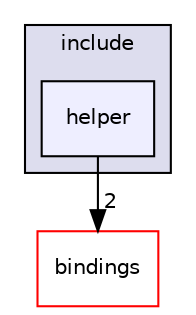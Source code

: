 digraph "helper" {
  compound=true
  node [ fontsize="10", fontname="Helvetica"];
  edge [ labelfontsize="10", labelfontname="Helvetica"];
  subgraph clusterdir_8b1d150e9f156064a1b3b6bfd83b297b {
    graph [ bgcolor="#ddddee", pencolor="black", label="include" fontname="Helvetica", fontsize="10", URL="dir_8b1d150e9f156064a1b3b6bfd83b297b.html"]
  dir_a08eb2c0536461a7c846d224551daff9 [shape=box, label="helper", style="filled", fillcolor="#eeeeff", pencolor="black", URL="dir_a08eb2c0536461a7c846d224551daff9.html"];
  }
  dir_ea91a2a72b7cbbf988d2bd2cd1d23e49 [shape=box label="bindings" fillcolor="white" style="filled" color="red" URL="dir_ea91a2a72b7cbbf988d2bd2cd1d23e49.html"];
  dir_a08eb2c0536461a7c846d224551daff9->dir_ea91a2a72b7cbbf988d2bd2cd1d23e49 [headlabel="2", labeldistance=1.5 headhref="dir_000015_000016.html"];
}
